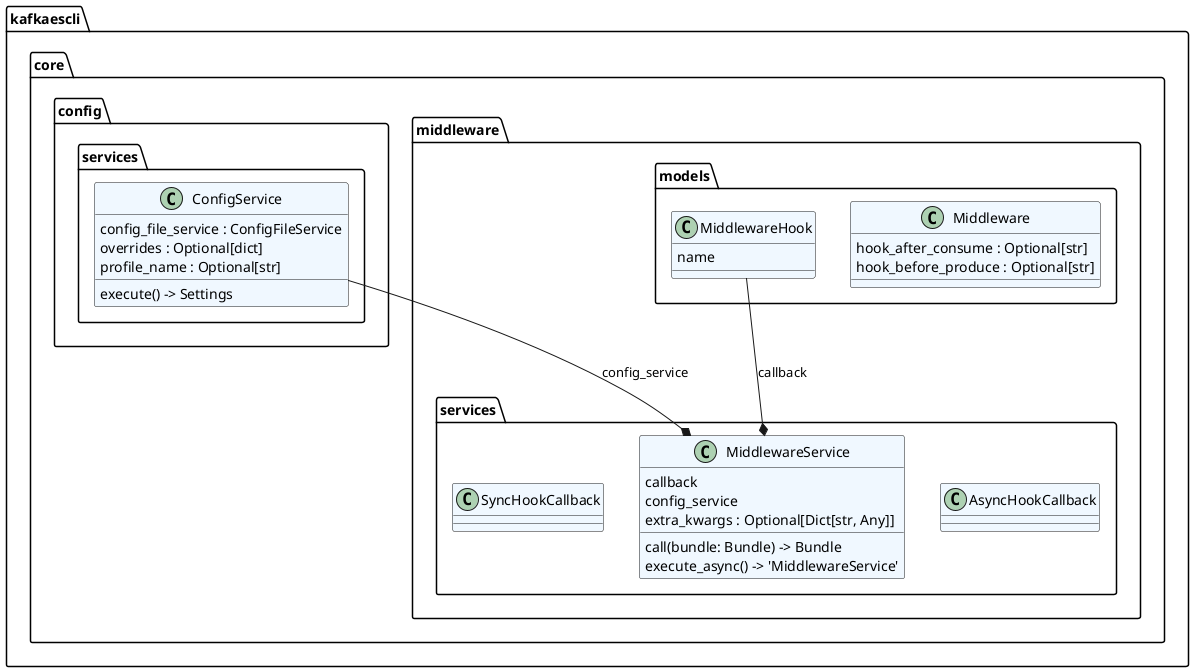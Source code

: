 @startuml classes_kafkaescli.core.middleware

class "AsyncHookCallback" as kafkaescli.core.middleware.services.AsyncHookCallback #aliceblue {
}
class "ConfigService" as kafkaescli.core.config.services.ConfigService #aliceblue {
  config_file_service : ConfigFileService
  overrides : Optional[dict]
  profile_name : Optional[str]
  execute() -> Settings
}
class "Middleware" as kafkaescli.core.middleware.models.Middleware #aliceblue {
  hook_after_consume : Optional[str]
  hook_before_produce : Optional[str]
}
class "MiddlewareHook" as kafkaescli.core.middleware.models.MiddlewareHook #aliceblue {
  name
}
class "MiddlewareService" as kafkaescli.core.middleware.services.MiddlewareService #aliceblue {
  callback
  config_service
  extra_kwargs : Optional[Dict[str, Any]]
  call(bundle: Bundle) -> Bundle
  execute_async() -> 'MiddlewareService'
}
class "SyncHookCallback" as kafkaescli.core.middleware.services.SyncHookCallback #aliceblue {
}
kafkaescli.core.config.services.ConfigService --* kafkaescli.core.middleware.services.MiddlewareService : config_service
kafkaescli.core.middleware.models.MiddlewareHook --* kafkaescli.core.middleware.services.MiddlewareService : callback
@enduml
